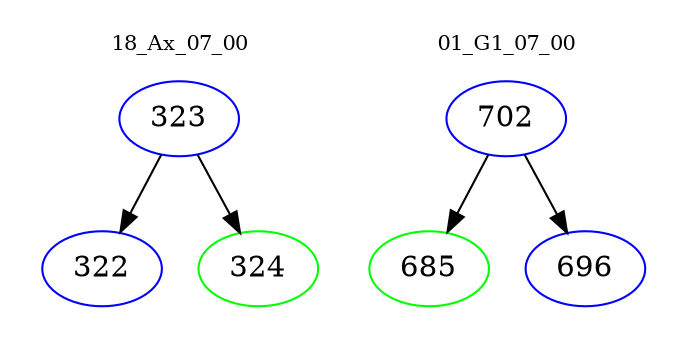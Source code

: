 digraph{
subgraph cluster_0 {
color = white
label = "18_Ax_07_00";
fontsize=10;
T0_323 [label="323", color="blue"]
T0_323 -> T0_322 [color="black"]
T0_322 [label="322", color="blue"]
T0_323 -> T0_324 [color="black"]
T0_324 [label="324", color="green"]
}
subgraph cluster_1 {
color = white
label = "01_G1_07_00";
fontsize=10;
T1_702 [label="702", color="blue"]
T1_702 -> T1_685 [color="black"]
T1_685 [label="685", color="green"]
T1_702 -> T1_696 [color="black"]
T1_696 [label="696", color="blue"]
}
}
